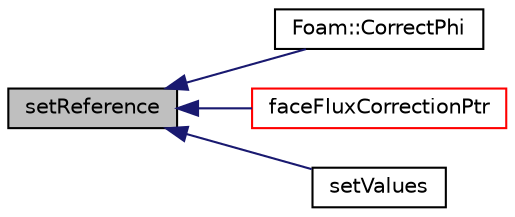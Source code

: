 digraph "setReference"
{
  bgcolor="transparent";
  edge [fontname="Helvetica",fontsize="10",labelfontname="Helvetica",labelfontsize="10"];
  node [fontname="Helvetica",fontsize="10",shape=record];
  rankdir="LR";
  Node1 [label="setReference",height=0.2,width=0.4,color="black", fillcolor="grey75", style="filled", fontcolor="black"];
  Node1 -> Node2 [dir="back",color="midnightblue",fontsize="10",style="solid",fontname="Helvetica"];
  Node2 [label="Foam::CorrectPhi",height=0.2,width=0.4,color="black",URL="$a10758.html#ac25e7d2bbe87588cbf10d96cc1ae09a3"];
  Node1 -> Node3 [dir="back",color="midnightblue",fontsize="10",style="solid",fontname="Helvetica"];
  Node3 [label="faceFluxCorrectionPtr",height=0.2,width=0.4,color="red",URL="$a00877.html#abca4d525cb7a95854e0bbc373847fef2",tooltip="Return pointer to face-flux non-orthogonal correction field. "];
  Node1 -> Node4 [dir="back",color="midnightblue",fontsize="10",style="solid",fontname="Helvetica"];
  Node4 [label="setValues",height=0.2,width=0.4,color="black",URL="$a00877.html#a1b2cbbf9388cb80f7c38caf7c9850064",tooltip="Set solution in given cells to the specified values. "];
}
